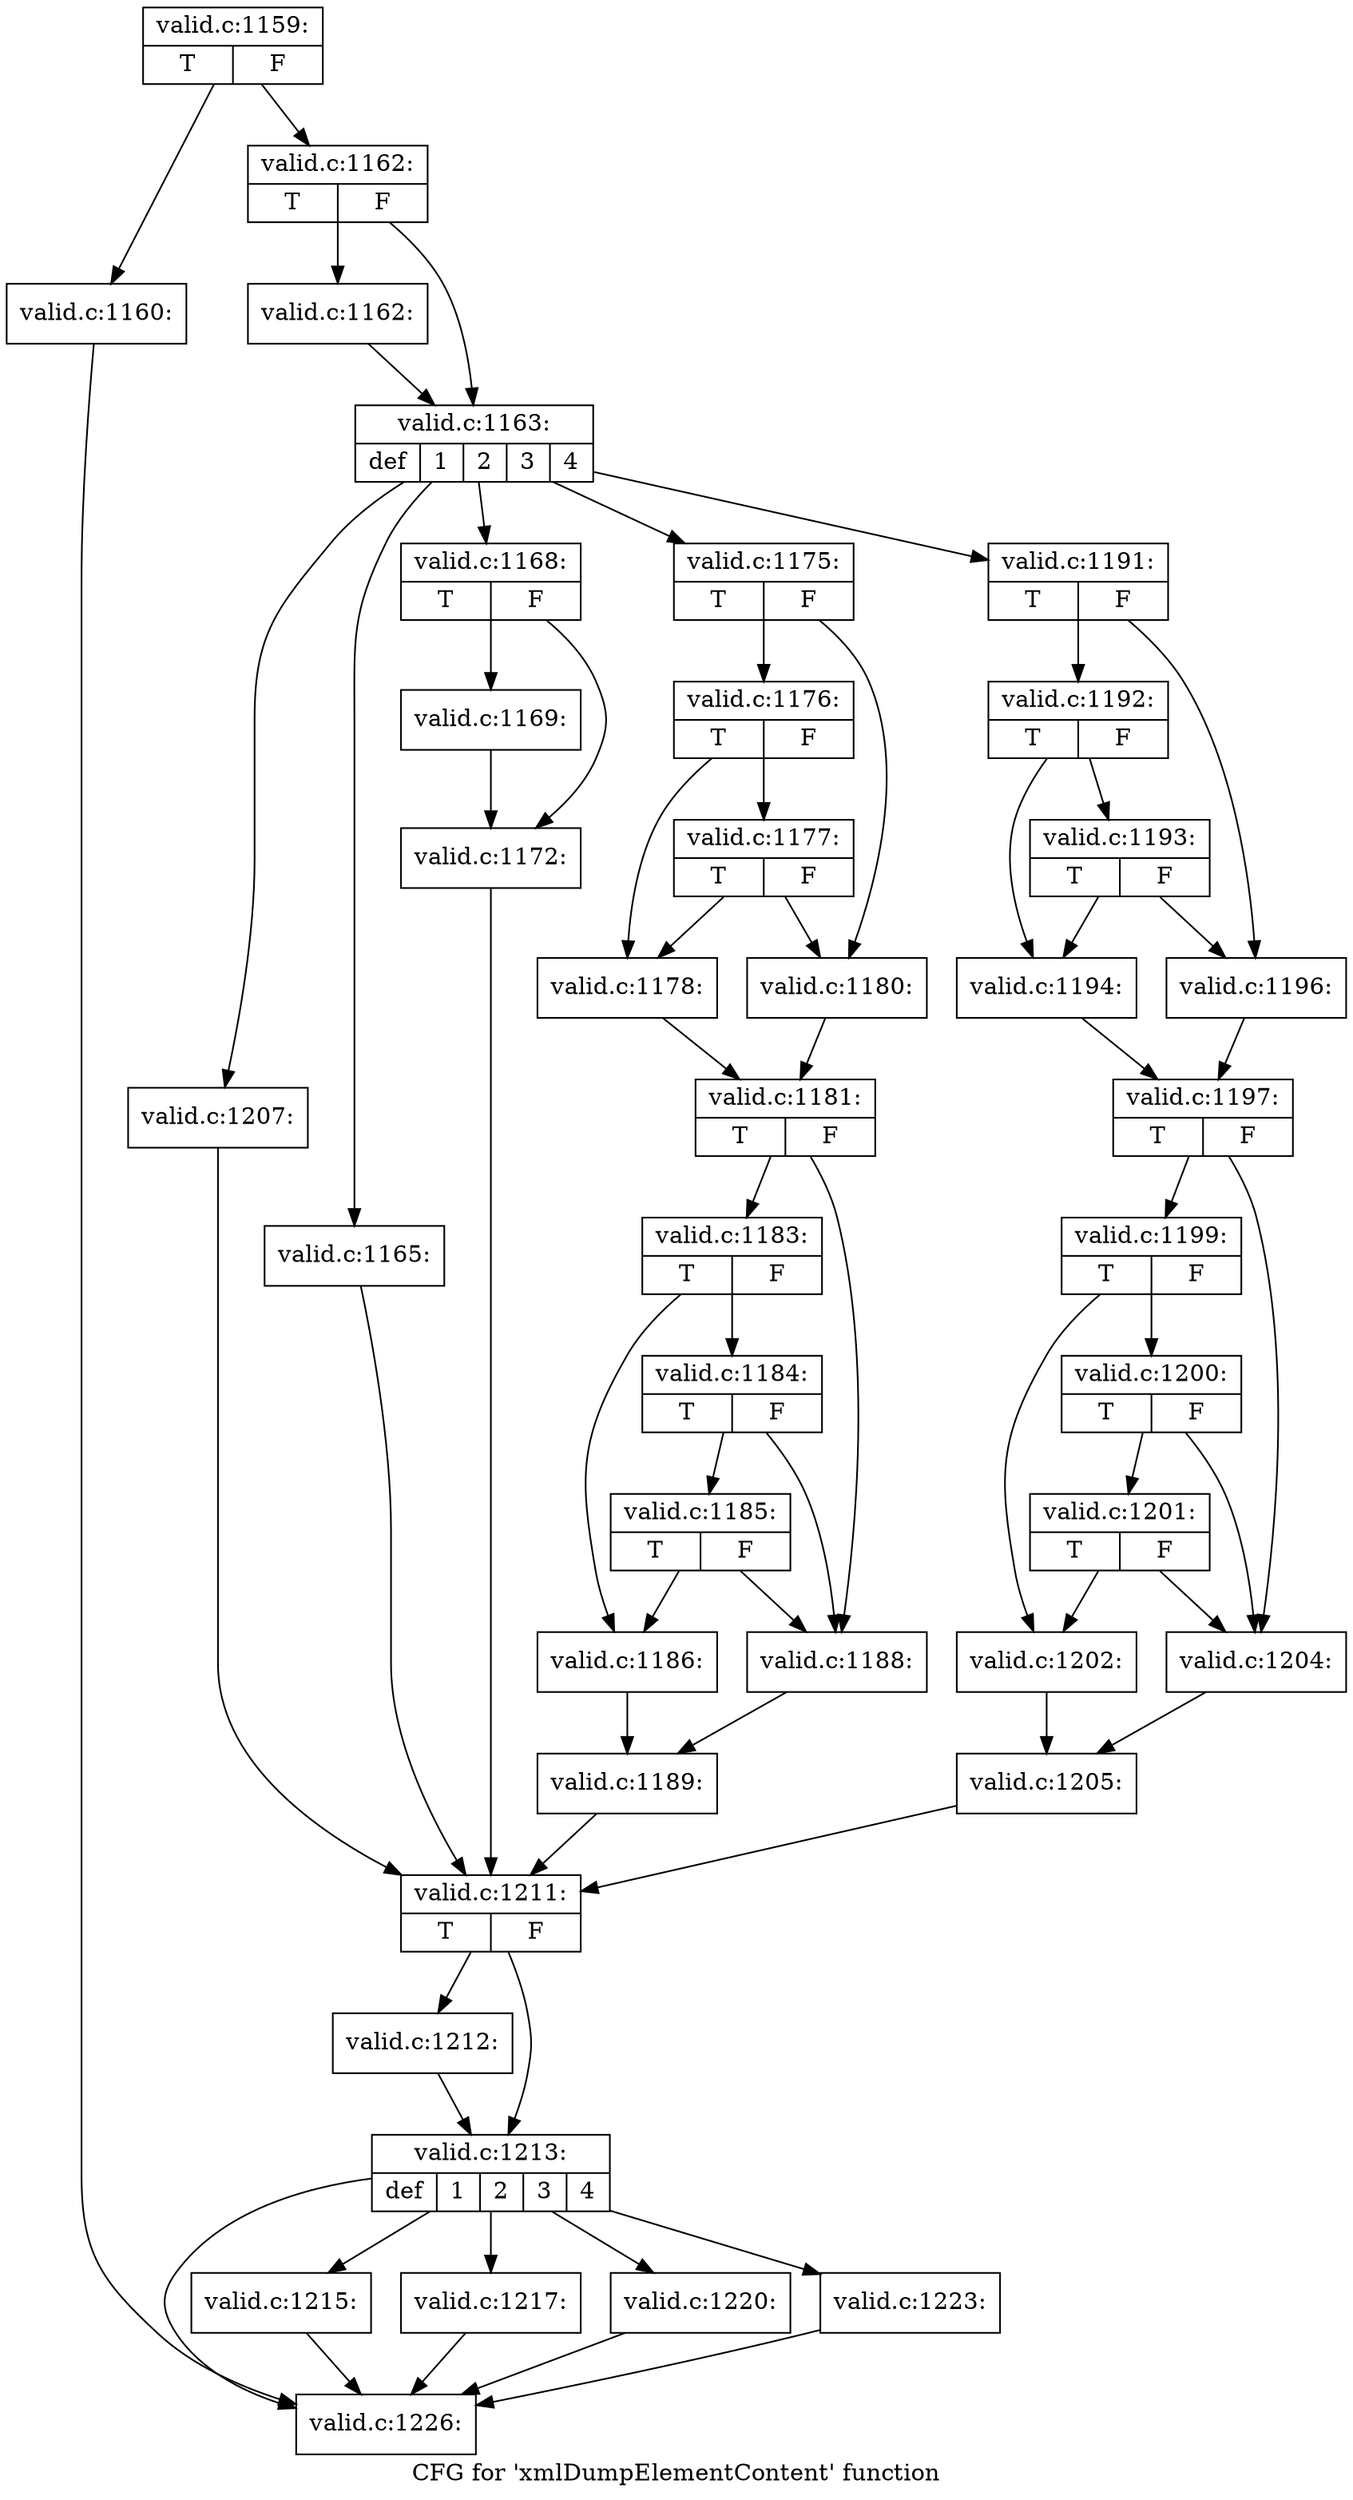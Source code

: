 digraph "CFG for 'xmlDumpElementContent' function" {
	label="CFG for 'xmlDumpElementContent' function";

	Node0x55fa50df8500 [shape=record,label="{valid.c:1159:|{<s0>T|<s1>F}}"];
	Node0x55fa50df8500 -> Node0x55fa50fb21f0;
	Node0x55fa50df8500 -> Node0x55fa50fb2240;
	Node0x55fa50fb21f0 [shape=record,label="{valid.c:1160:}"];
	Node0x55fa50fb21f0 -> Node0x55fa50fbaed0;
	Node0x55fa50fb2240 [shape=record,label="{valid.c:1162:|{<s0>T|<s1>F}}"];
	Node0x55fa50fb2240 -> Node0x55fa50fb25f0;
	Node0x55fa50fb2240 -> Node0x55fa50fb2640;
	Node0x55fa50fb25f0 [shape=record,label="{valid.c:1162:}"];
	Node0x55fa50fb25f0 -> Node0x55fa50fb2640;
	Node0x55fa50fb2640 [shape=record,label="{valid.c:1163:|{<s0>def|<s1>1|<s2>2|<s3>3|<s4>4}}"];
	Node0x55fa50fb2640 -> Node0x55fa50fb2b20;
	Node0x55fa50fb2640 -> Node0x55fa50fb2e60;
	Node0x55fa50fb2640 -> Node0x55fa50fb3030;
	Node0x55fa50fb2640 -> Node0x55fa50fb3eb0;
	Node0x55fa50fb2640 -> Node0x55fa50fb7340;
	Node0x55fa50fb2e60 [shape=record,label="{valid.c:1165:}"];
	Node0x55fa50fb2e60 -> Node0x55fa50fb29b0;
	Node0x55fa50fb3030 [shape=record,label="{valid.c:1168:|{<s0>T|<s1>F}}"];
	Node0x55fa50fb3030 -> Node0x55fa50fb3120;
	Node0x55fa50fb3030 -> Node0x55fa50fb3170;
	Node0x55fa50fb3120 [shape=record,label="{valid.c:1169:}"];
	Node0x55fa50fb3120 -> Node0x55fa50fb3170;
	Node0x55fa50fb3170 [shape=record,label="{valid.c:1172:}"];
	Node0x55fa50fb3170 -> Node0x55fa50fb29b0;
	Node0x55fa50fb3eb0 [shape=record,label="{valid.c:1175:|{<s0>T|<s1>F}}"];
	Node0x55fa50fb3eb0 -> Node0x55fa50fb4090;
	Node0x55fa50fb3eb0 -> Node0x55fa50fb4040;
	Node0x55fa50fb4090 [shape=record,label="{valid.c:1176:|{<s0>T|<s1>F}}"];
	Node0x55fa50fb4090 -> Node0x55fa50fb3fa0;
	Node0x55fa50fb4090 -> Node0x55fa50fb44e0;
	Node0x55fa50fb44e0 [shape=record,label="{valid.c:1177:|{<s0>T|<s1>F}}"];
	Node0x55fa50fb44e0 -> Node0x55fa50fb3fa0;
	Node0x55fa50fb44e0 -> Node0x55fa50fb4040;
	Node0x55fa50fb3fa0 [shape=record,label="{valid.c:1178:}"];
	Node0x55fa50fb3fa0 -> Node0x55fa50fb3ff0;
	Node0x55fa50fb4040 [shape=record,label="{valid.c:1180:}"];
	Node0x55fa50fb4040 -> Node0x55fa50fb3ff0;
	Node0x55fa50fb3ff0 [shape=record,label="{valid.c:1181:|{<s0>T|<s1>F}}"];
	Node0x55fa50fb3ff0 -> Node0x55fa50fb58a0;
	Node0x55fa50fb3ff0 -> Node0x55fa50fb5850;
	Node0x55fa50fb58a0 [shape=record,label="{valid.c:1183:|{<s0>T|<s1>F}}"];
	Node0x55fa50fb58a0 -> Node0x55fa50fb57b0;
	Node0x55fa50fb58a0 -> Node0x55fa50fb5cf0;
	Node0x55fa50fb5cf0 [shape=record,label="{valid.c:1184:|{<s0>T|<s1>F}}"];
	Node0x55fa50fb5cf0 -> Node0x55fa50fb61d0;
	Node0x55fa50fb5cf0 -> Node0x55fa50fb5850;
	Node0x55fa50fb61d0 [shape=record,label="{valid.c:1185:|{<s0>T|<s1>F}}"];
	Node0x55fa50fb61d0 -> Node0x55fa50fb57b0;
	Node0x55fa50fb61d0 -> Node0x55fa50fb5850;
	Node0x55fa50fb57b0 [shape=record,label="{valid.c:1186:}"];
	Node0x55fa50fb57b0 -> Node0x55fa50fb5800;
	Node0x55fa50fb5850 [shape=record,label="{valid.c:1188:}"];
	Node0x55fa50fb5850 -> Node0x55fa50fb5800;
	Node0x55fa50fb5800 [shape=record,label="{valid.c:1189:}"];
	Node0x55fa50fb5800 -> Node0x55fa50fb29b0;
	Node0x55fa50fb7340 [shape=record,label="{valid.c:1191:|{<s0>T|<s1>F}}"];
	Node0x55fa50fb7340 -> Node0x55fa50fb74e0;
	Node0x55fa50fb7340 -> Node0x55fa50fb7490;
	Node0x55fa50fb74e0 [shape=record,label="{valid.c:1192:|{<s0>T|<s1>F}}"];
	Node0x55fa50fb74e0 -> Node0x55fa50fb73f0;
	Node0x55fa50fb74e0 -> Node0x55fa50fb7930;
	Node0x55fa50fb7930 [shape=record,label="{valid.c:1193:|{<s0>T|<s1>F}}"];
	Node0x55fa50fb7930 -> Node0x55fa50fb73f0;
	Node0x55fa50fb7930 -> Node0x55fa50fb7490;
	Node0x55fa50fb73f0 [shape=record,label="{valid.c:1194:}"];
	Node0x55fa50fb73f0 -> Node0x55fa50fb7440;
	Node0x55fa50fb7490 [shape=record,label="{valid.c:1196:}"];
	Node0x55fa50fb7490 -> Node0x55fa50fb7440;
	Node0x55fa50fb7440 [shape=record,label="{valid.c:1197:|{<s0>T|<s1>F}}"];
	Node0x55fa50fb7440 -> Node0x55fa50fb8cf0;
	Node0x55fa50fb7440 -> Node0x55fa50fb8ca0;
	Node0x55fa50fb8cf0 [shape=record,label="{valid.c:1199:|{<s0>T|<s1>F}}"];
	Node0x55fa50fb8cf0 -> Node0x55fa50fb8c00;
	Node0x55fa50fb8cf0 -> Node0x55fa50fb9140;
	Node0x55fa50fb9140 [shape=record,label="{valid.c:1200:|{<s0>T|<s1>F}}"];
	Node0x55fa50fb9140 -> Node0x55fa50fb9620;
	Node0x55fa50fb9140 -> Node0x55fa50fb8ca0;
	Node0x55fa50fb9620 [shape=record,label="{valid.c:1201:|{<s0>T|<s1>F}}"];
	Node0x55fa50fb9620 -> Node0x55fa50fb8c00;
	Node0x55fa50fb9620 -> Node0x55fa50fb8ca0;
	Node0x55fa50fb8c00 [shape=record,label="{valid.c:1202:}"];
	Node0x55fa50fb8c00 -> Node0x55fa50fb8c50;
	Node0x55fa50fb8ca0 [shape=record,label="{valid.c:1204:}"];
	Node0x55fa50fb8ca0 -> Node0x55fa50fb8c50;
	Node0x55fa50fb8c50 [shape=record,label="{valid.c:1205:}"];
	Node0x55fa50fb8c50 -> Node0x55fa50fb29b0;
	Node0x55fa50fb2b20 [shape=record,label="{valid.c:1207:}"];
	Node0x55fa50fb2b20 -> Node0x55fa50fb29b0;
	Node0x55fa50fb29b0 [shape=record,label="{valid.c:1211:|{<s0>T|<s1>F}}"];
	Node0x55fa50fb29b0 -> Node0x55fa50fbaa70;
	Node0x55fa50fb29b0 -> Node0x55fa50fbaac0;
	Node0x55fa50fbaa70 [shape=record,label="{valid.c:1212:}"];
	Node0x55fa50fbaa70 -> Node0x55fa50fbaac0;
	Node0x55fa50fbaac0 [shape=record,label="{valid.c:1213:|{<s0>def|<s1>1|<s2>2|<s3>3|<s4>4}}"];
	Node0x55fa50fbaac0 -> Node0x55fa50fbaed0;
	Node0x55fa50fbaac0 -> Node0x55fa50fbb420;
	Node0x55fa50fbaac0 -> Node0x55fa50fbb500;
	Node0x55fa50fbaac0 -> Node0x55fa50fbb770;
	Node0x55fa50fbaac0 -> Node0x55fa50fbb9e0;
	Node0x55fa50fbb420 [shape=record,label="{valid.c:1215:}"];
	Node0x55fa50fbb420 -> Node0x55fa50fbaed0;
	Node0x55fa50fbb500 [shape=record,label="{valid.c:1217:}"];
	Node0x55fa50fbb500 -> Node0x55fa50fbaed0;
	Node0x55fa50fbb770 [shape=record,label="{valid.c:1220:}"];
	Node0x55fa50fbb770 -> Node0x55fa50fbaed0;
	Node0x55fa50fbb9e0 [shape=record,label="{valid.c:1223:}"];
	Node0x55fa50fbb9e0 -> Node0x55fa50fbaed0;
	Node0x55fa50fbaed0 [shape=record,label="{valid.c:1226:}"];
}
